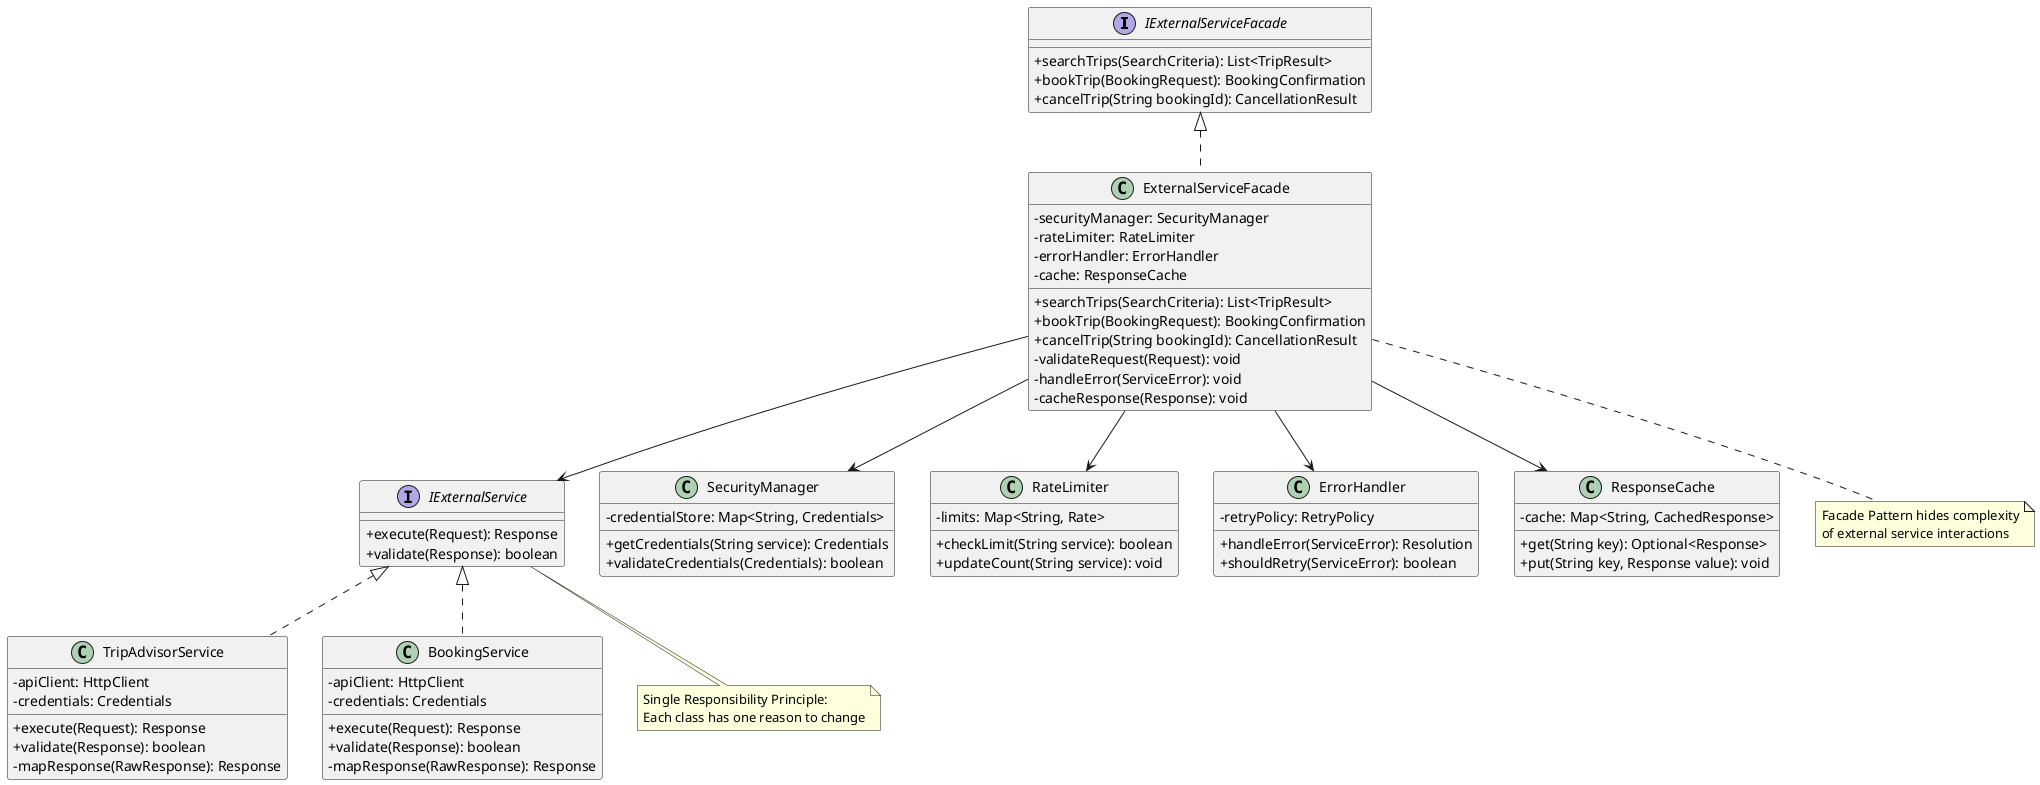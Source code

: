 @startuml
skinparam classAttributeIconSize 0

interface IExternalServiceFacade {
  + searchTrips(SearchCriteria): List<TripResult>
  + bookTrip(BookingRequest): BookingConfirmation
  + cancelTrip(String bookingId): CancellationResult
}

class ExternalServiceFacade {
  - securityManager: SecurityManager
  - rateLimiter: RateLimiter
  - errorHandler: ErrorHandler
  - cache: ResponseCache
  + searchTrips(SearchCriteria): List<TripResult>
  + bookTrip(BookingRequest): BookingConfirmation
  + cancelTrip(String bookingId): CancellationResult
  - validateRequest(Request): void
  - handleError(ServiceError): void
  - cacheResponse(Response): void
}

interface IExternalService {
  + execute(Request): Response
  + validate(Response): boolean
}

class TripAdvisorService {
  - apiClient: HttpClient
  - credentials: Credentials
  + execute(Request): Response
  + validate(Response): boolean
  - mapResponse(RawResponse): Response
}

class BookingService {
  - apiClient: HttpClient
  - credentials: Credentials
  + execute(Request): Response
  + validate(Response): boolean
  - mapResponse(RawResponse): Response
}

class SecurityManager {
  - credentialStore: Map<String, Credentials>
  + getCredentials(String service): Credentials
  + validateCredentials(Credentials): boolean
}

class RateLimiter {
  - limits: Map<String, Rate>
  + checkLimit(String service): boolean
  + updateCount(String service): void
}

class ErrorHandler {
  - retryPolicy: RetryPolicy
  + handleError(ServiceError): Resolution
  + shouldRetry(ServiceError): boolean
}

class ResponseCache {
  - cache: Map<String, CachedResponse>
  + get(String key): Optional<Response>
  + put(String key, Response value): void
}

IExternalServiceFacade <|.. ExternalServiceFacade
IExternalService <|.. TripAdvisorService
IExternalService <|.. BookingService

ExternalServiceFacade --> SecurityManager
ExternalServiceFacade --> RateLimiter
ExternalServiceFacade --> ErrorHandler
ExternalServiceFacade --> ResponseCache
ExternalServiceFacade --> IExternalService

note "Facade Pattern hides complexity\nof external service interactions" as N1
ExternalServiceFacade .. N1

note "Single Responsibility Principle:\nEach class has one reason to change" as N2
IExternalService .. N2

@enduml 